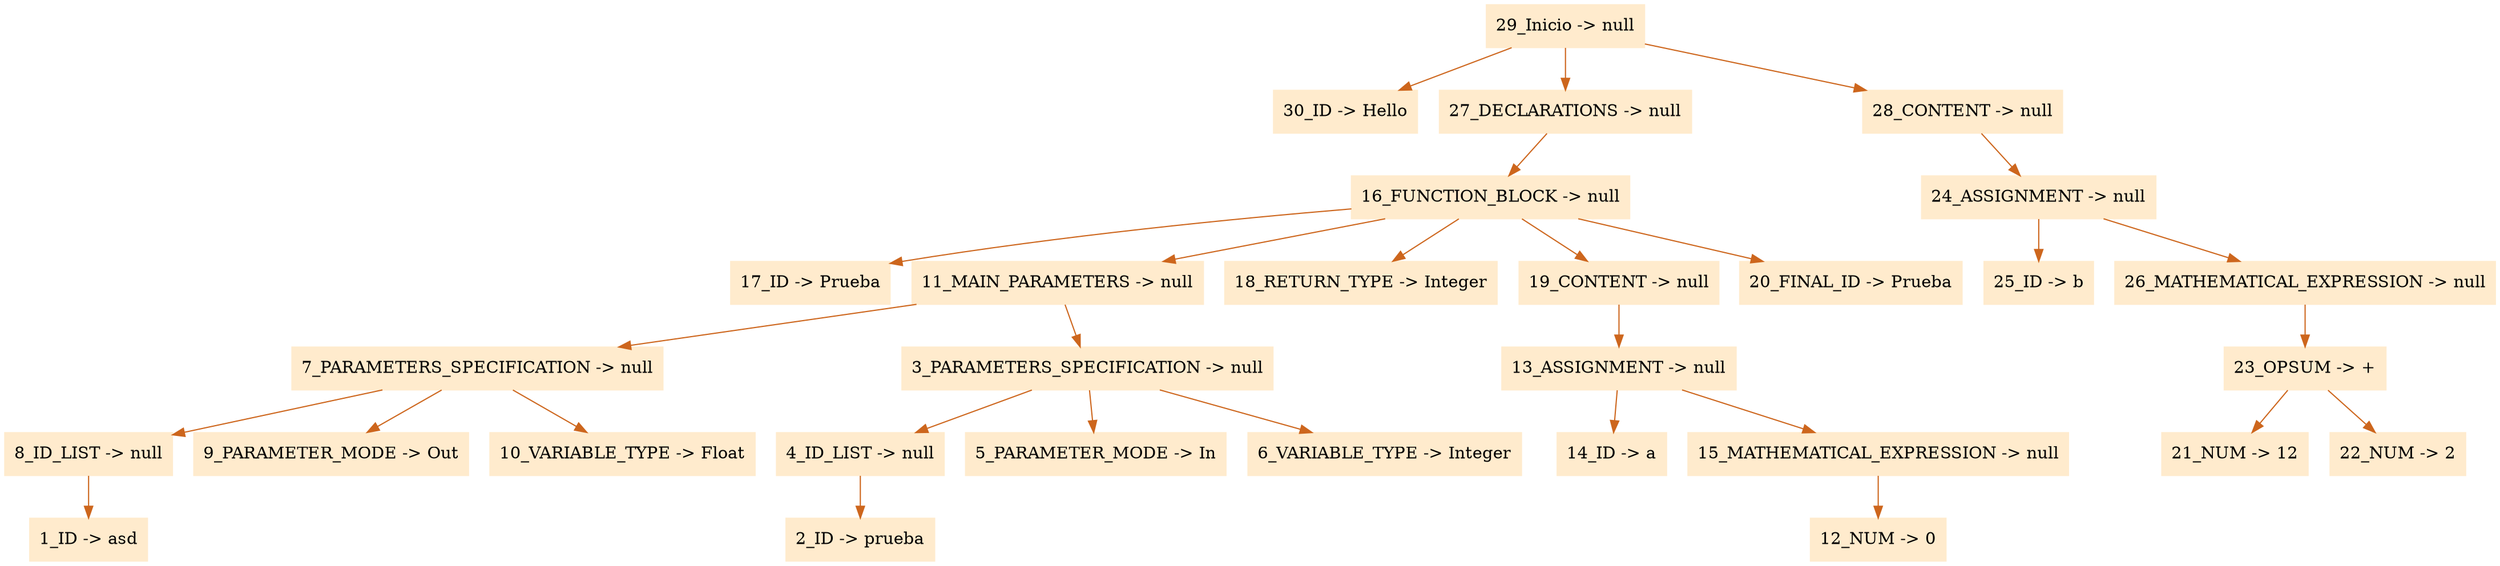 digraph G {node[shape=box, style=filled, color=blanchedalmond]; edge[color=chocolate3];rankdir=UD 

"29_Inicio -> null"->"30_ID -> Hello"
"29_Inicio -> null"->"27_DECLARATIONS -> null"
"27_DECLARATIONS -> null"->"16_FUNCTION_BLOCK -> null"
"16_FUNCTION_BLOCK -> null"->"17_ID -> Prueba"
"16_FUNCTION_BLOCK -> null"->"11_MAIN_PARAMETERS -> null"
"11_MAIN_PARAMETERS -> null"->"7_PARAMETERS_SPECIFICATION -> null"
"7_PARAMETERS_SPECIFICATION -> null"->"8_ID_LIST -> null"
"8_ID_LIST -> null"->"1_ID -> asd"
"7_PARAMETERS_SPECIFICATION -> null"->"9_PARAMETER_MODE -> Out"
"7_PARAMETERS_SPECIFICATION -> null"->"10_VARIABLE_TYPE -> Float"
"11_MAIN_PARAMETERS -> null"->"3_PARAMETERS_SPECIFICATION -> null"
"3_PARAMETERS_SPECIFICATION -> null"->"4_ID_LIST -> null"
"4_ID_LIST -> null"->"2_ID -> prueba"
"3_PARAMETERS_SPECIFICATION -> null"->"5_PARAMETER_MODE -> In"
"3_PARAMETERS_SPECIFICATION -> null"->"6_VARIABLE_TYPE -> Integer"
"16_FUNCTION_BLOCK -> null"->"18_RETURN_TYPE -> Integer"
"16_FUNCTION_BLOCK -> null"->"19_CONTENT -> null"
"19_CONTENT -> null"->"13_ASSIGNMENT -> null"
"13_ASSIGNMENT -> null"->"14_ID -> a"
"13_ASSIGNMENT -> null"->"15_MATHEMATICAL_EXPRESSION -> null"
"15_MATHEMATICAL_EXPRESSION -> null"->"12_NUM -> 0"
"16_FUNCTION_BLOCK -> null"->"20_FINAL_ID -> Prueba"
"29_Inicio -> null"->"28_CONTENT -> null"
"28_CONTENT -> null"->"24_ASSIGNMENT -> null"
"24_ASSIGNMENT -> null"->"25_ID -> b"
"24_ASSIGNMENT -> null"->"26_MATHEMATICAL_EXPRESSION -> null"
"26_MATHEMATICAL_EXPRESSION -> null"->"23_OPSUM -> +"
"23_OPSUM -> +"->"21_NUM -> 12"
"23_OPSUM -> +"->"22_NUM -> 2"


}
